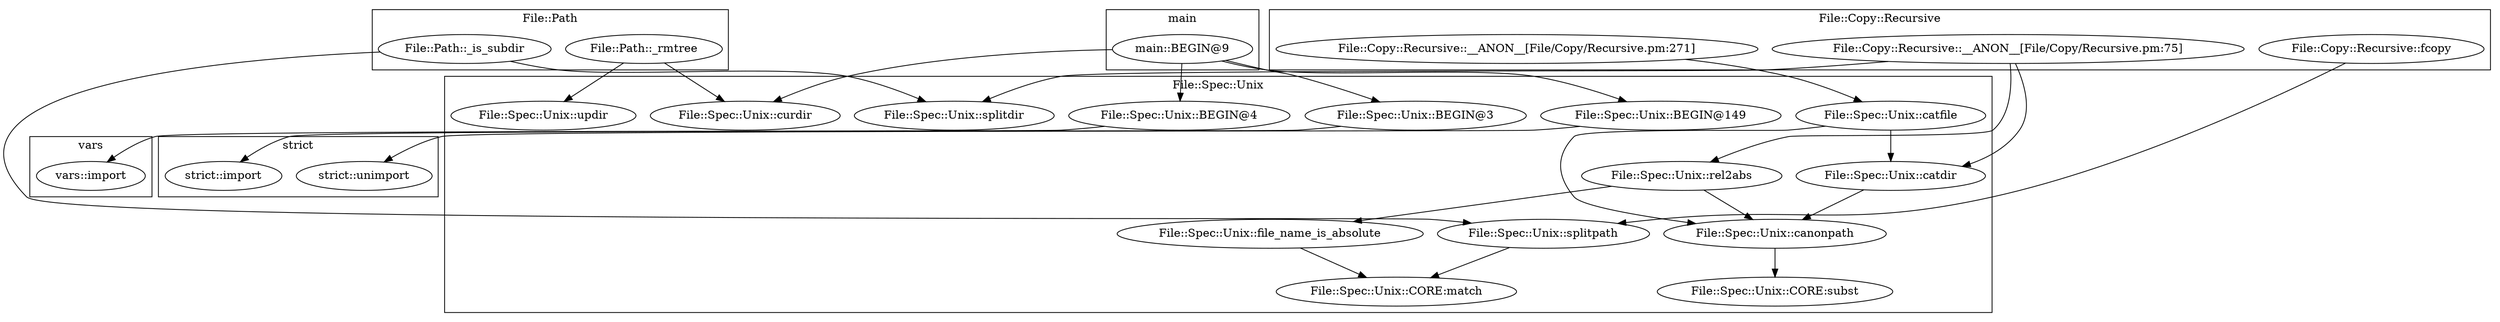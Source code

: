 digraph {
graph [overlap=false]
subgraph cluster_File_Spec_Unix {
	label="File::Spec::Unix";
	"File::Spec::Unix::curdir";
	"File::Spec::Unix::rel2abs";
	"File::Spec::Unix::canonpath";
	"File::Spec::Unix::CORE:match";
	"File::Spec::Unix::catfile";
	"File::Spec::Unix::updir";
	"File::Spec::Unix::BEGIN@149";
	"File::Spec::Unix::file_name_is_absolute";
	"File::Spec::Unix::splitdir";
	"File::Spec::Unix::splitpath";
	"File::Spec::Unix::BEGIN@4";
	"File::Spec::Unix::BEGIN@3";
	"File::Spec::Unix::CORE:subst";
	"File::Spec::Unix::catdir";
}
subgraph cluster_File_Path {
	label="File::Path";
	"File::Path::_rmtree";
	"File::Path::_is_subdir";
}
subgraph cluster_vars {
	label="vars";
	"vars::import";
}
subgraph cluster_main {
	label="main";
	"main::BEGIN@9";
}
subgraph cluster_strict {
	label="strict";
	"strict::import";
	"strict::unimport";
}
subgraph cluster_File_Copy_Recursive {
	label="File::Copy::Recursive";
	"File::Copy::Recursive::__ANON__[File/Copy/Recursive.pm:271]";
	"File::Copy::Recursive::__ANON__[File/Copy/Recursive.pm:75]";
	"File::Copy::Recursive::fcopy";
}
"main::BEGIN@9" -> "File::Spec::Unix::BEGIN@149";
"File::Copy::Recursive::__ANON__[File/Copy/Recursive.pm:75]" -> "File::Spec::Unix::rel2abs";
"File::Path::_rmtree" -> "File::Spec::Unix::updir";
"File::Spec::Unix::BEGIN@149" -> "strict::unimport";
"File::Path::_is_subdir" -> "File::Spec::Unix::splitpath";
"File::Copy::Recursive::fcopy" -> "File::Spec::Unix::splitpath";
"File::Spec::Unix::rel2abs" -> "File::Spec::Unix::canonpath";
"File::Spec::Unix::catfile" -> "File::Spec::Unix::canonpath";
"File::Spec::Unix::catdir" -> "File::Spec::Unix::canonpath";
"main::BEGIN@9" -> "File::Spec::Unix::BEGIN@3";
"main::BEGIN@9" -> "File::Spec::Unix::curdir";
"File::Path::_rmtree" -> "File::Spec::Unix::curdir";
"File::Spec::Unix::BEGIN@4" -> "vars::import";
"File::Spec::Unix::rel2abs" -> "File::Spec::Unix::file_name_is_absolute";
"File::Copy::Recursive::__ANON__[File/Copy/Recursive.pm:75]" -> "File::Spec::Unix::splitdir";
"File::Path::_is_subdir" -> "File::Spec::Unix::splitdir";
"File::Copy::Recursive::__ANON__[File/Copy/Recursive.pm:75]" -> "File::Spec::Unix::catdir";
"File::Spec::Unix::catfile" -> "File::Spec::Unix::catdir";
"File::Spec::Unix::file_name_is_absolute" -> "File::Spec::Unix::CORE:match";
"File::Spec::Unix::splitpath" -> "File::Spec::Unix::CORE:match";
"File::Copy::Recursive::__ANON__[File/Copy/Recursive.pm:271]" -> "File::Spec::Unix::catfile";
"main::BEGIN@9" -> "File::Spec::Unix::BEGIN@4";
"File::Spec::Unix::BEGIN@3" -> "strict::import";
"File::Spec::Unix::canonpath" -> "File::Spec::Unix::CORE:subst";
}
